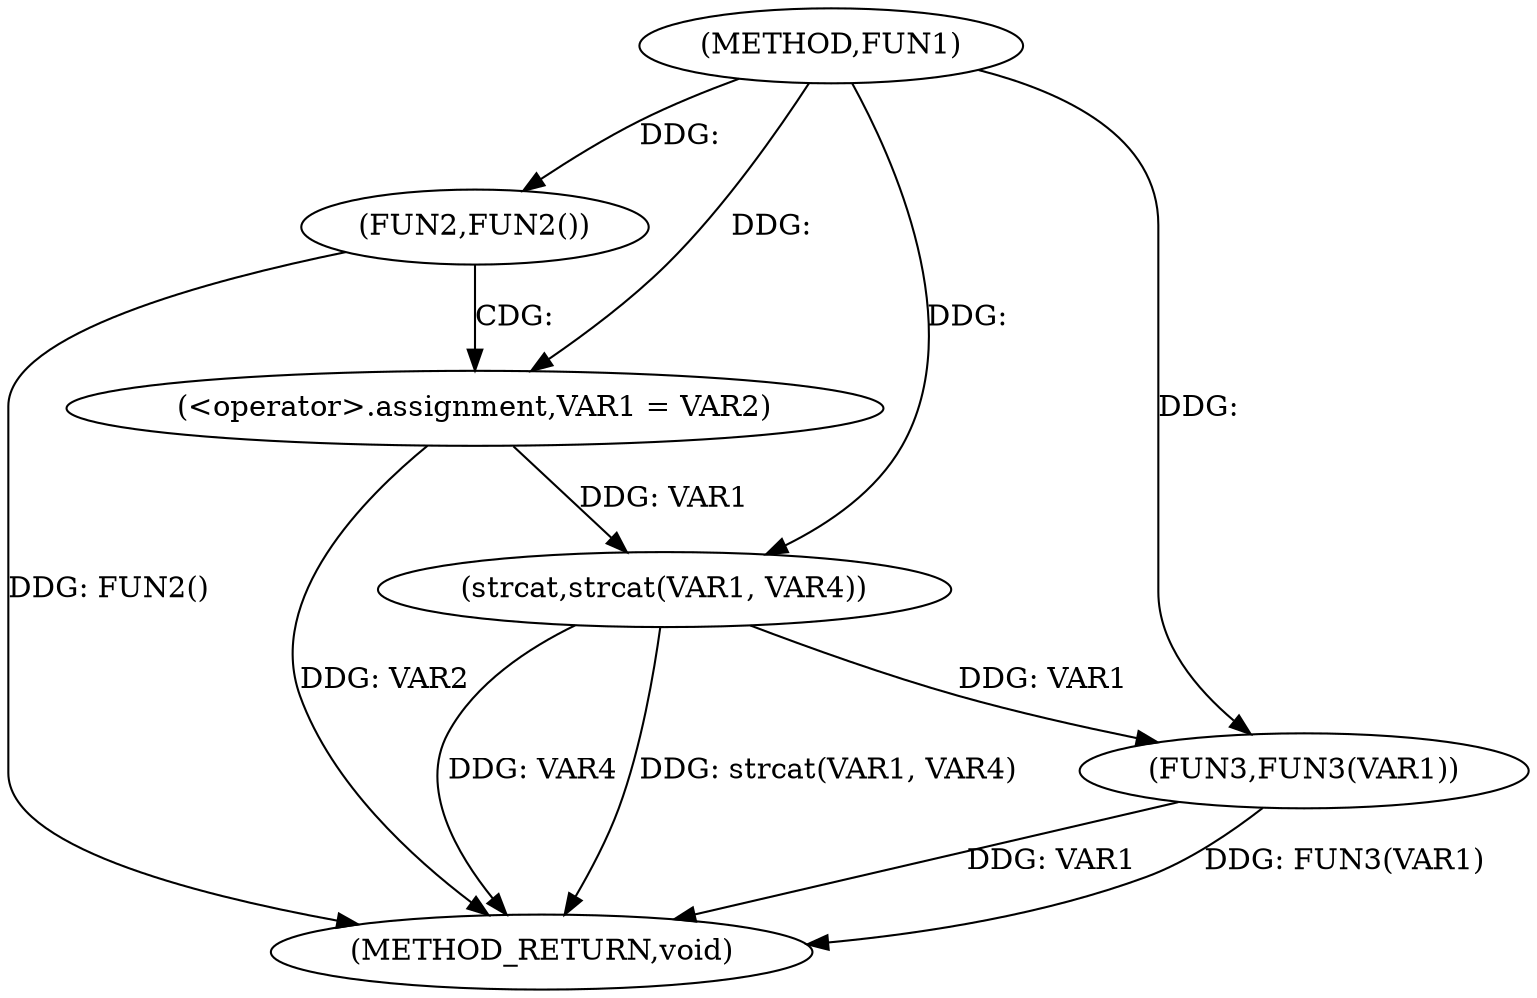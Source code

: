 digraph FUN1 {  
"1000100" [label = "(METHOD,FUN1)" ]
"1000118" [label = "(METHOD_RETURN,void)" ]
"1000106" [label = "(FUN2,FUN2())" ]
"1000108" [label = "(<operator>.assignment,VAR1 = VAR2)" ]
"1000113" [label = "(strcat,strcat(VAR1, VAR4))" ]
"1000116" [label = "(FUN3,FUN3(VAR1))" ]
  "1000116" -> "1000118"  [ label = "DDG: VAR1"] 
  "1000113" -> "1000118"  [ label = "DDG: VAR4"] 
  "1000116" -> "1000118"  [ label = "DDG: FUN3(VAR1)"] 
  "1000106" -> "1000118"  [ label = "DDG: FUN2()"] 
  "1000113" -> "1000118"  [ label = "DDG: strcat(VAR1, VAR4)"] 
  "1000108" -> "1000118"  [ label = "DDG: VAR2"] 
  "1000100" -> "1000106"  [ label = "DDG: "] 
  "1000100" -> "1000108"  [ label = "DDG: "] 
  "1000108" -> "1000113"  [ label = "DDG: VAR1"] 
  "1000100" -> "1000113"  [ label = "DDG: "] 
  "1000113" -> "1000116"  [ label = "DDG: VAR1"] 
  "1000100" -> "1000116"  [ label = "DDG: "] 
  "1000106" -> "1000108"  [ label = "CDG: "] 
}
